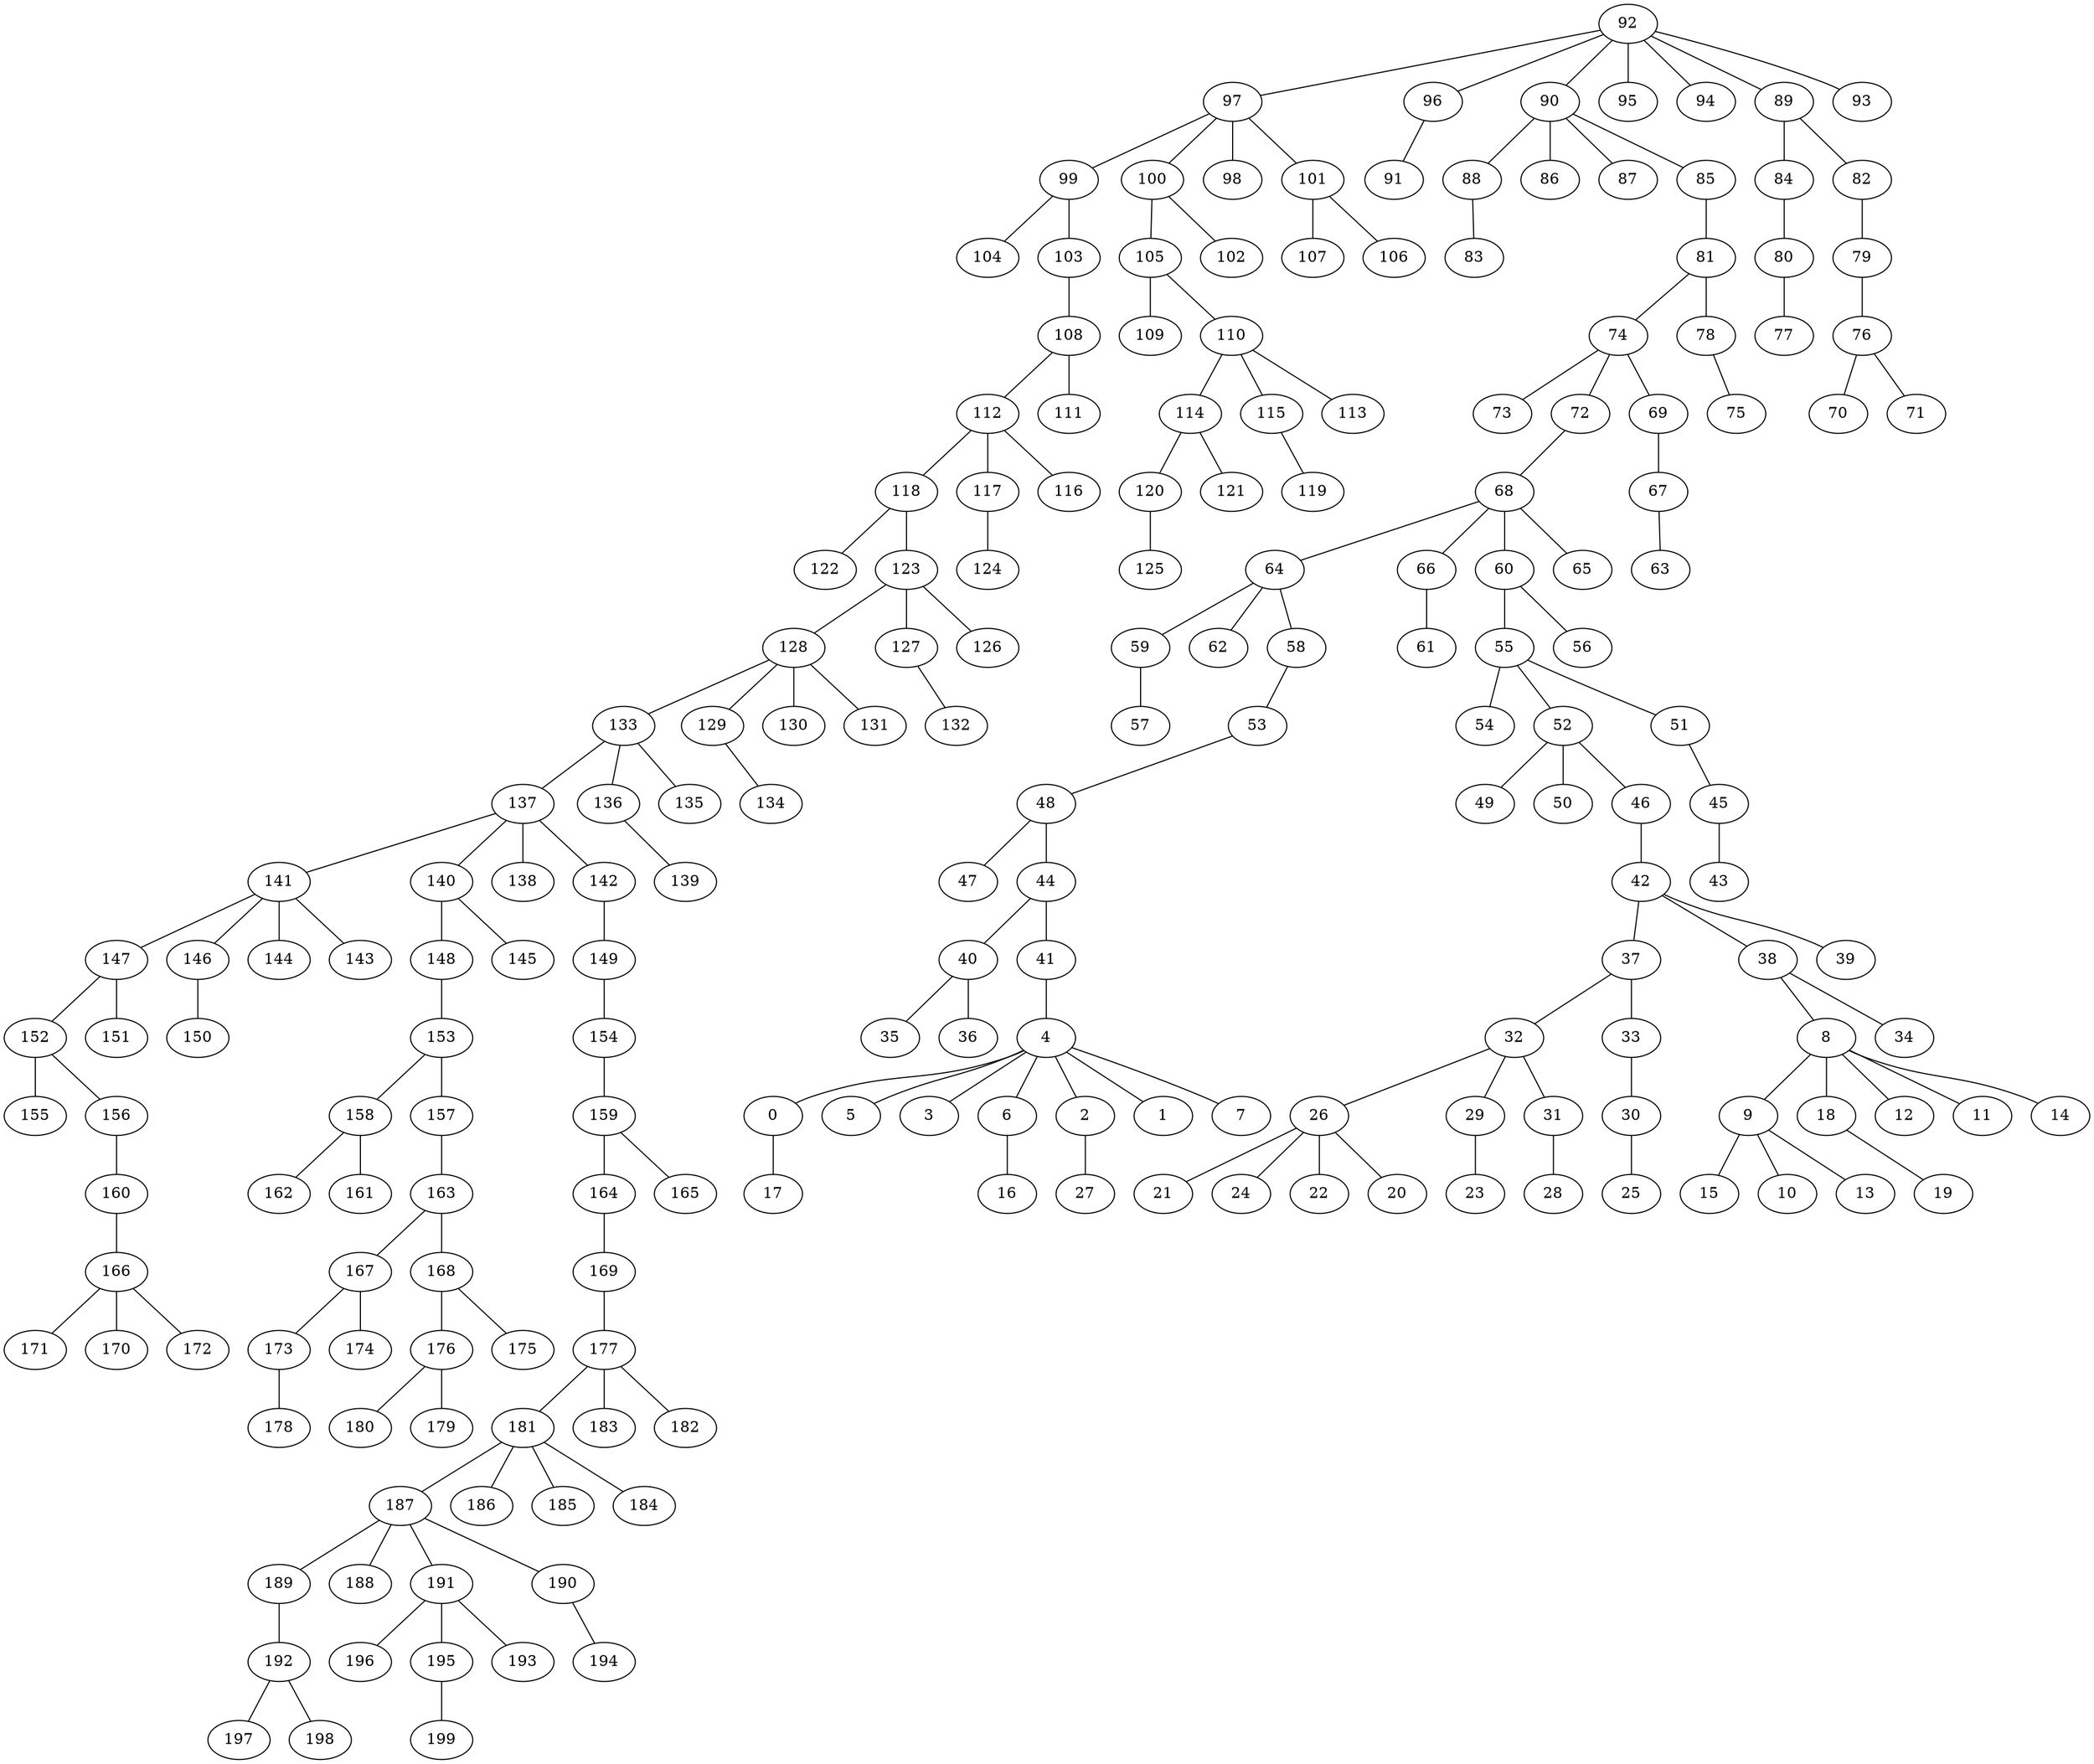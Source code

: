 graph {
  92 -- 97;
  92 -- 96;
  92 -- 90;
  92 -- 95;
  92 -- 94;
  92 -- 89;
  92 -- 93;
  97 -- 99;
  97 -- 100;
  97 -- 98;
  97 -- 101;
  96 -- 91;
  90 -- 88;
  90 -- 86;
  90 -- 87;
  90 -- 85;
  89 -- 84;
  89 -- 82;
  99 -- 104;
  99 -- 103;
  100 -- 105;
  100 -- 102;
  101 -- 107;
  101 -- 106;
  88 -- 83;
  85 -- 81;
  84 -- 80;
  82 -- 79;
  103 -- 108;
  105 -- 109;
  105 -- 110;
  81 -- 74;
  81 -- 78;
  80 -- 77;
  79 -- 76;
  108 -- 112;
  108 -- 111;
  110 -- 114;
  110 -- 115;
  110 -- 113;
  74 -- 73;
  74 -- 72;
  74 -- 69;
  78 -- 75;
  76 -- 70;
  76 -- 71;
  112 -- 118;
  112 -- 117;
  112 -- 116;
  114 -- 120;
  114 -- 121;
  115 -- 119;
  72 -- 68;
  69 -- 67;
  118 -- 122;
  118 -- 123;
  117 -- 124;
  120 -- 125;
  68 -- 64;
  68 -- 66;
  68 -- 60;
  68 -- 65;
  67 -- 63;
  123 -- 128;
  123 -- 127;
  123 -- 126;
  64 -- 59;
  64 -- 62;
  64 -- 58;
  66 -- 61;
  60 -- 55;
  60 -- 56;
  128 -- 133;
  128 -- 129;
  128 -- 130;
  128 -- 131;
  127 -- 132;
  59 -- 57;
  58 -- 53;
  55 -- 54;
  55 -- 52;
  55 -- 51;
  133 -- 137;
  133 -- 136;
  133 -- 135;
  129 -- 134;
  53 -- 48;
  52 -- 49;
  52 -- 50;
  52 -- 46;
  51 -- 45;
  137 -- 141;
  137 -- 140;
  137 -- 138;
  137 -- 142;
  136 -- 139;
  48 -- 47;
  48 -- 44;
  46 -- 42;
  45 -- 43;
  141 -- 147;
  141 -- 146;
  141 -- 144;
  141 -- 143;
  140 -- 148;
  140 -- 145;
  142 -- 149;
  44 -- 40;
  44 -- 41;
  42 -- 37;
  42 -- 38;
  42 -- 39;
  147 -- 152;
  147 -- 151;
  146 -- 150;
  148 -- 153;
  149 -- 154;
  40 -- 35;
  40 -- 36;
  41 -- 4;
  37 -- 32;
  37 -- 33;
  38 -- 8;
  38 -- 34;
  152 -- 155;
  152 -- 156;
  153 -- 158;
  153 -- 157;
  154 -- 159;
  4 -- 0;
  4 -- 5;
  4 -- 3;
  4 -- 6;
  4 -- 2;
  4 -- 1;
  4 -- 7;
  32 -- 26;
  32 -- 29;
  32 -- 31;
  33 -- 30;
  8 -- 9;
  8 -- 18;
  8 -- 12;
  8 -- 11;
  8 -- 14;
  156 -- 160;
  158 -- 162;
  158 -- 161;
  157 -- 163;
  159 -- 164;
  159 -- 165;
  0 -- 17;
  6 -- 16;
  2 -- 27;
  26 -- 21;
  26 -- 24;
  26 -- 22;
  26 -- 20;
  29 -- 23;
  31 -- 28;
  30 -- 25;
  9 -- 15;
  9 -- 10;
  9 -- 13;
  18 -- 19;
  160 -- 166;
  163 -- 167;
  163 -- 168;
  164 -- 169;
  166 -- 171;
  166 -- 170;
  166 -- 172;
  167 -- 173;
  167 -- 174;
  168 -- 176;
  168 -- 175;
  169 -- 177;
  173 -- 178;
  176 -- 180;
  176 -- 179;
  177 -- 181;
  177 -- 183;
  177 -- 182;
  181 -- 187;
  181 -- 186;
  181 -- 185;
  181 -- 184;
  187 -- 189;
  187 -- 188;
  187 -- 191;
  187 -- 190;
  189 -- 192;
  191 -- 196;
  191 -- 195;
  191 -- 193;
  190 -- 194;
  192 -- 197;
  192 -- 198;
  195 -- 199;
}
